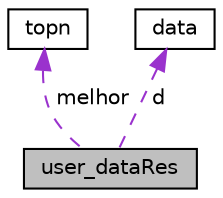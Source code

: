 digraph "user_dataRes"
{
  edge [fontname="Helvetica",fontsize="10",labelfontname="Helvetica",labelfontsize="10"];
  node [fontname="Helvetica",fontsize="10",shape=record];
  Node1 [label="user_dataRes",height=0.2,width=0.4,color="black", fillcolor="grey75", style="filled", fontcolor="black"];
  Node2 -> Node1 [dir="back",color="darkorchid3",fontsize="10",style="dashed",label=" melhor" ,fontname="Helvetica"];
  Node2 [label="topn",height=0.2,width=0.4,color="black", fillcolor="white", style="filled",URL="$structtopn.html"];
  Node3 -> Node1 [dir="back",color="darkorchid3",fontsize="10",style="dashed",label=" d" ,fontname="Helvetica"];
  Node3 [label="data",height=0.2,width=0.4,color="black", fillcolor="white", style="filled",URL="$structdata.html"];
}
